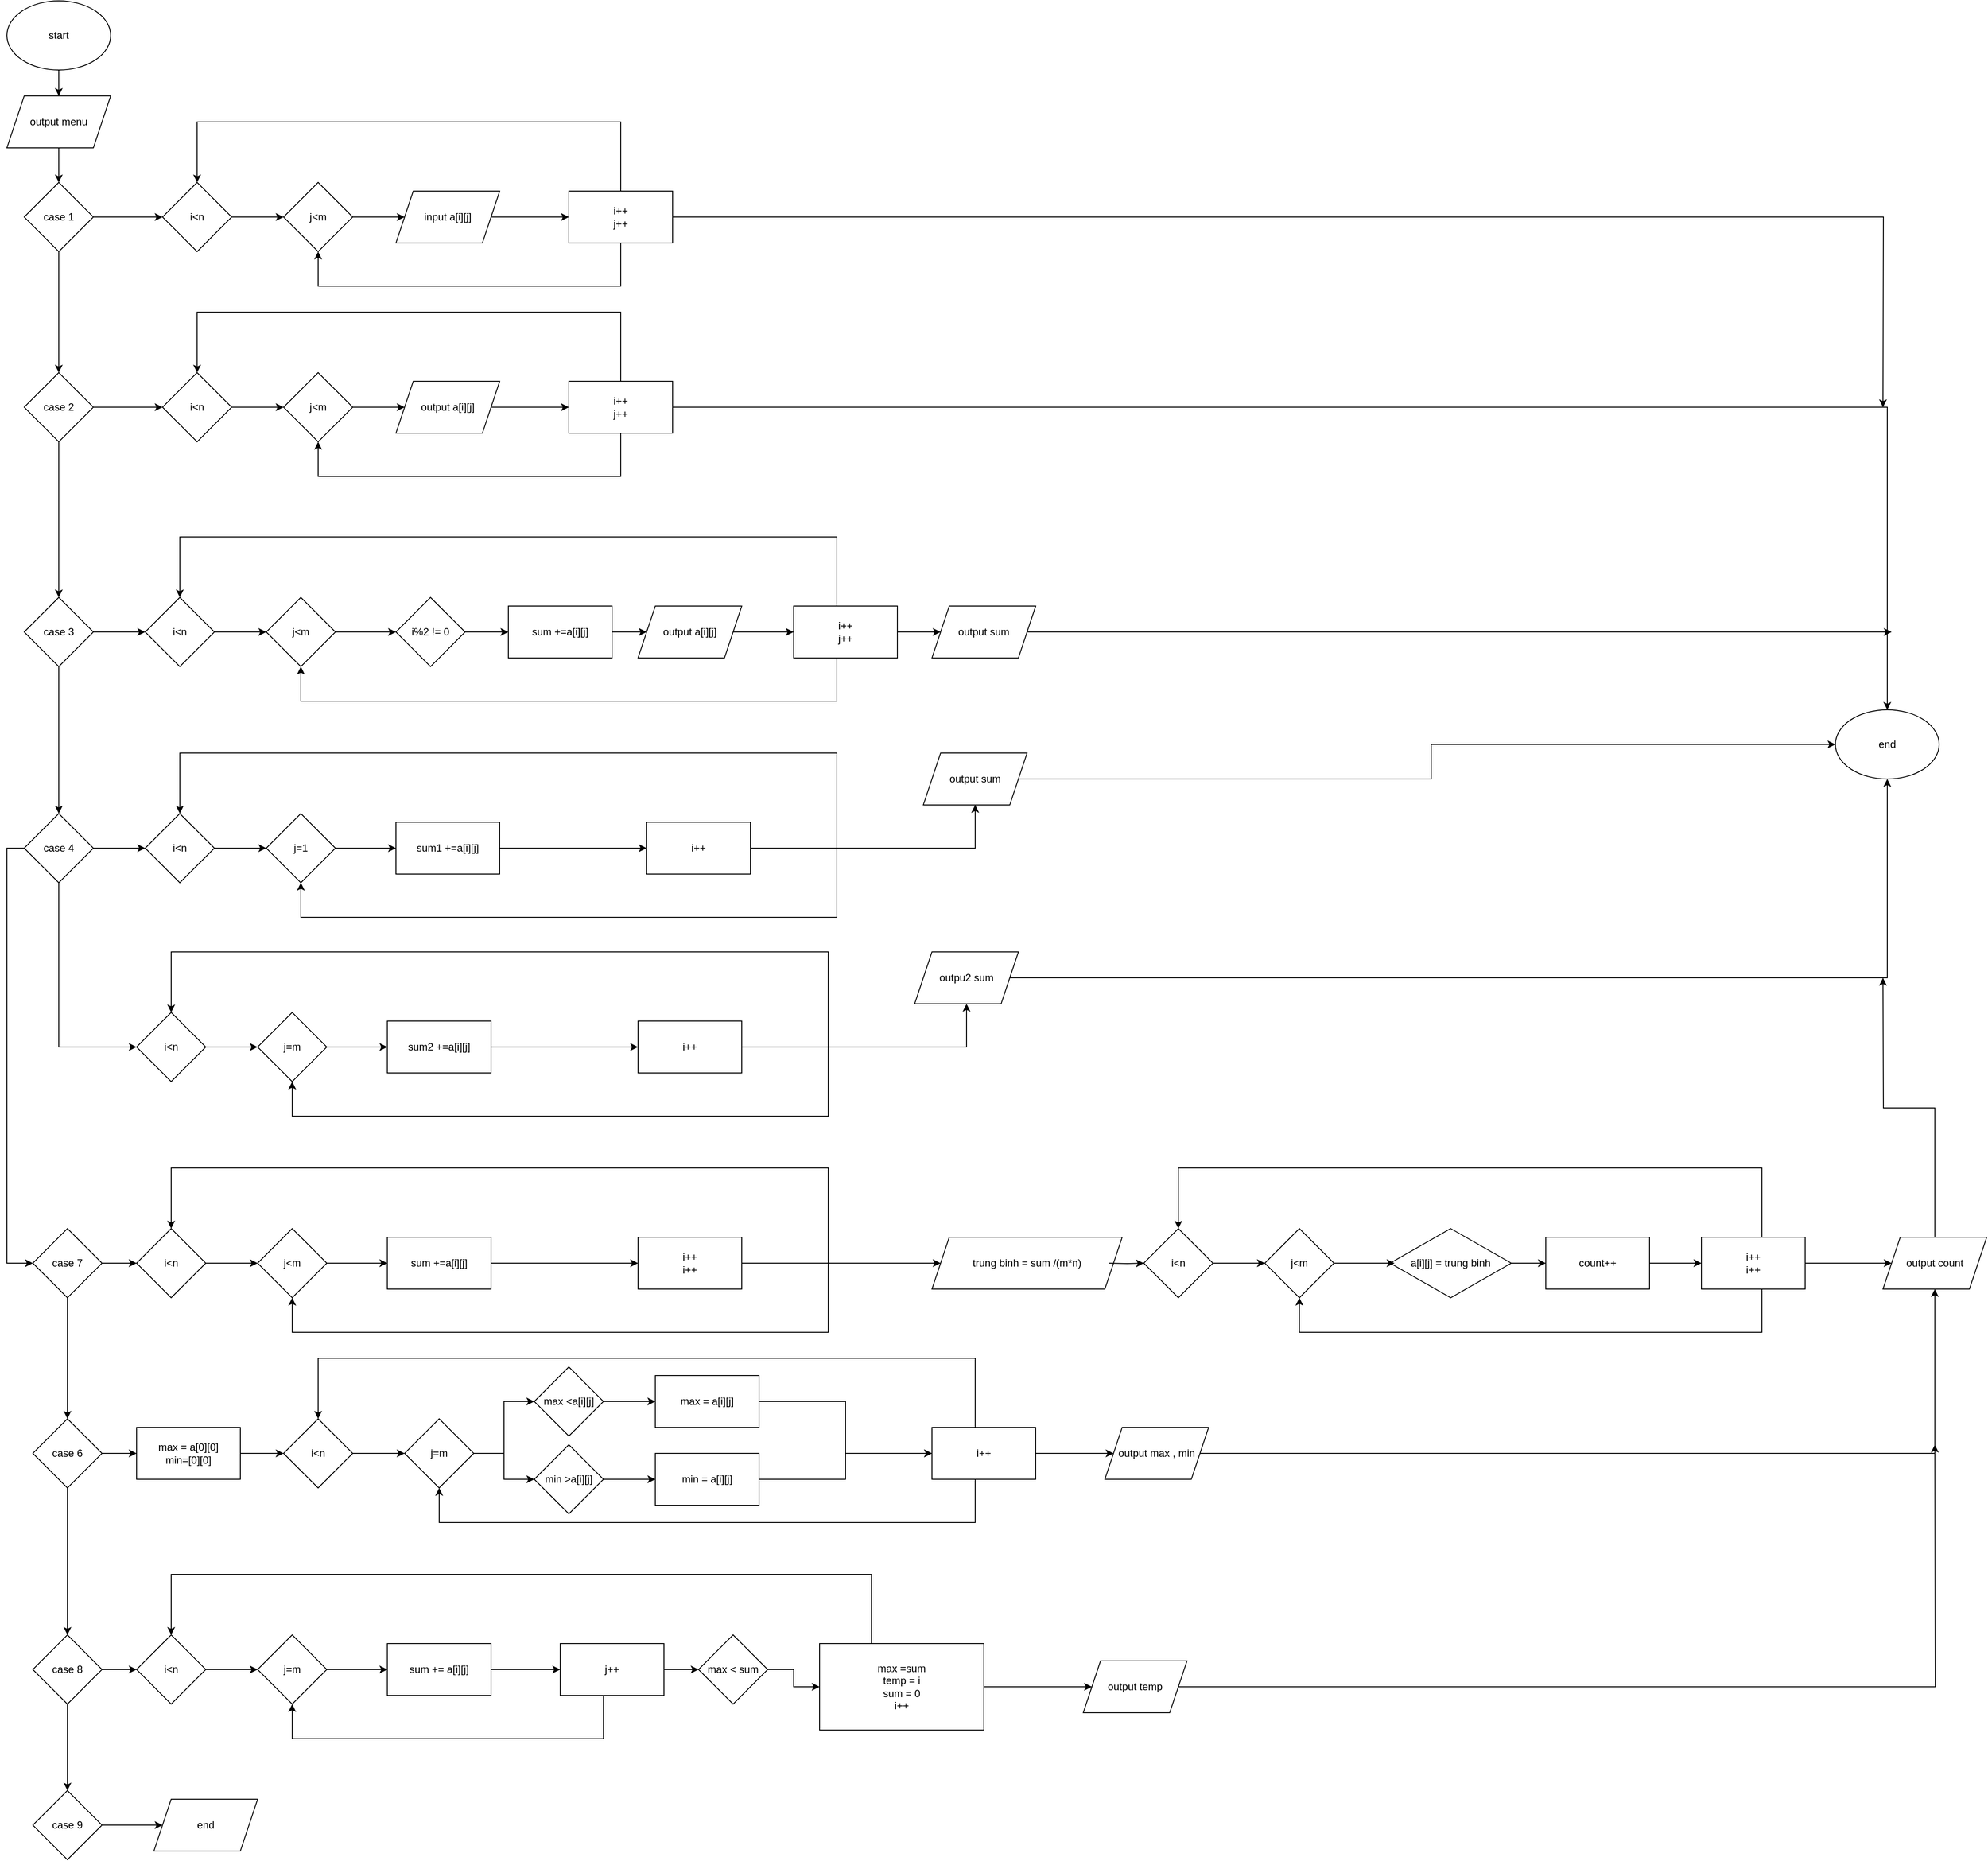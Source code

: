 <mxfile version="22.1.2" type="onedrive">
  <diagram name="Trang-1" id="y3RqhnyYSR_u_9xNov8B">
    <mxGraphModel dx="1248" dy="636" grid="1" gridSize="10" guides="1" tooltips="1" connect="1" arrows="1" fold="1" page="1" pageScale="1" pageWidth="827" pageHeight="1169" math="0" shadow="0">
      <root>
        <mxCell id="0" />
        <mxCell id="1" parent="0" />
        <mxCell id="2CmeU6WEaaHDGmVy13jQ-1" value="" style="edgeStyle=orthogonalEdgeStyle;rounded=0;orthogonalLoop=1;jettySize=auto;html=1;" edge="1" parent="1" source="2CmeU6WEaaHDGmVy13jQ-2" target="2CmeU6WEaaHDGmVy13jQ-4">
          <mxGeometry relative="1" as="geometry" />
        </mxCell>
        <mxCell id="2CmeU6WEaaHDGmVy13jQ-2" value="start" style="ellipse;whiteSpace=wrap;html=1;" vertex="1" parent="1">
          <mxGeometry x="10" y="10" width="120" height="80" as="geometry" />
        </mxCell>
        <mxCell id="2CmeU6WEaaHDGmVy13jQ-3" value="" style="edgeStyle=orthogonalEdgeStyle;rounded=0;orthogonalLoop=1;jettySize=auto;html=1;" edge="1" parent="1" source="2CmeU6WEaaHDGmVy13jQ-4" target="2CmeU6WEaaHDGmVy13jQ-7">
          <mxGeometry relative="1" as="geometry" />
        </mxCell>
        <mxCell id="2CmeU6WEaaHDGmVy13jQ-4" value="output menu" style="shape=parallelogram;perimeter=parallelogramPerimeter;whiteSpace=wrap;html=1;fixedSize=1;" vertex="1" parent="1">
          <mxGeometry x="10" y="120" width="120" height="60" as="geometry" />
        </mxCell>
        <mxCell id="2CmeU6WEaaHDGmVy13jQ-5" value="" style="edgeStyle=orthogonalEdgeStyle;rounded=0;orthogonalLoop=1;jettySize=auto;html=1;" edge="1" parent="1" source="2CmeU6WEaaHDGmVy13jQ-7" target="2CmeU6WEaaHDGmVy13jQ-9">
          <mxGeometry relative="1" as="geometry" />
        </mxCell>
        <mxCell id="2CmeU6WEaaHDGmVy13jQ-6" value="" style="edgeStyle=orthogonalEdgeStyle;rounded=0;orthogonalLoop=1;jettySize=auto;html=1;" edge="1" parent="1" source="2CmeU6WEaaHDGmVy13jQ-7" target="2CmeU6WEaaHDGmVy13jQ-20">
          <mxGeometry relative="1" as="geometry" />
        </mxCell>
        <mxCell id="2CmeU6WEaaHDGmVy13jQ-7" value="case 1" style="rhombus;whiteSpace=wrap;html=1;" vertex="1" parent="1">
          <mxGeometry x="30" y="220" width="80" height="80" as="geometry" />
        </mxCell>
        <mxCell id="2CmeU6WEaaHDGmVy13jQ-8" value="" style="edgeStyle=orthogonalEdgeStyle;rounded=0;orthogonalLoop=1;jettySize=auto;html=1;" edge="1" parent="1" source="2CmeU6WEaaHDGmVy13jQ-9">
          <mxGeometry relative="1" as="geometry">
            <mxPoint x="330" y="260" as="targetPoint" />
          </mxGeometry>
        </mxCell>
        <mxCell id="2CmeU6WEaaHDGmVy13jQ-9" value="i&amp;lt;n" style="rhombus;whiteSpace=wrap;html=1;" vertex="1" parent="1">
          <mxGeometry x="190" y="220" width="80" height="80" as="geometry" />
        </mxCell>
        <mxCell id="2CmeU6WEaaHDGmVy13jQ-10" value="" style="edgeStyle=orthogonalEdgeStyle;rounded=0;orthogonalLoop=1;jettySize=auto;html=1;" edge="1" parent="1" source="2CmeU6WEaaHDGmVy13jQ-11">
          <mxGeometry relative="1" as="geometry">
            <mxPoint x="470" y="260" as="targetPoint" />
          </mxGeometry>
        </mxCell>
        <mxCell id="2CmeU6WEaaHDGmVy13jQ-11" value="j&amp;lt;m" style="rhombus;whiteSpace=wrap;html=1;" vertex="1" parent="1">
          <mxGeometry x="330" y="220" width="80" height="80" as="geometry" />
        </mxCell>
        <mxCell id="2CmeU6WEaaHDGmVy13jQ-12" value="" style="edgeStyle=orthogonalEdgeStyle;rounded=0;orthogonalLoop=1;jettySize=auto;html=1;" edge="1" parent="1" source="2CmeU6WEaaHDGmVy13jQ-13" target="2CmeU6WEaaHDGmVy13jQ-17">
          <mxGeometry relative="1" as="geometry" />
        </mxCell>
        <mxCell id="2CmeU6WEaaHDGmVy13jQ-13" value="input a[i][j]" style="shape=parallelogram;perimeter=parallelogramPerimeter;whiteSpace=wrap;html=1;fixedSize=1;" vertex="1" parent="1">
          <mxGeometry x="460" y="230" width="120" height="60" as="geometry" />
        </mxCell>
        <mxCell id="2CmeU6WEaaHDGmVy13jQ-14" style="edgeStyle=orthogonalEdgeStyle;rounded=0;orthogonalLoop=1;jettySize=auto;html=1;entryX=0.5;entryY=0;entryDx=0;entryDy=0;" edge="1" parent="1" source="2CmeU6WEaaHDGmVy13jQ-17" target="2CmeU6WEaaHDGmVy13jQ-9">
          <mxGeometry relative="1" as="geometry">
            <Array as="points">
              <mxPoint x="720" y="150" />
              <mxPoint x="230" y="150" />
            </Array>
          </mxGeometry>
        </mxCell>
        <mxCell id="2CmeU6WEaaHDGmVy13jQ-15" style="edgeStyle=orthogonalEdgeStyle;rounded=0;orthogonalLoop=1;jettySize=auto;html=1;entryX=0.5;entryY=1;entryDx=0;entryDy=0;" edge="1" parent="1" source="2CmeU6WEaaHDGmVy13jQ-17" target="2CmeU6WEaaHDGmVy13jQ-11">
          <mxGeometry relative="1" as="geometry">
            <Array as="points">
              <mxPoint x="720" y="340" />
              <mxPoint x="370" y="340" />
            </Array>
          </mxGeometry>
        </mxCell>
        <mxCell id="2CmeU6WEaaHDGmVy13jQ-16" style="edgeStyle=orthogonalEdgeStyle;rounded=0;orthogonalLoop=1;jettySize=auto;html=1;" edge="1" parent="1" source="2CmeU6WEaaHDGmVy13jQ-17">
          <mxGeometry relative="1" as="geometry">
            <mxPoint x="2180" y="480" as="targetPoint" />
          </mxGeometry>
        </mxCell>
        <mxCell id="2CmeU6WEaaHDGmVy13jQ-17" value="i++&lt;br&gt;j++" style="whiteSpace=wrap;html=1;" vertex="1" parent="1">
          <mxGeometry x="660" y="230" width="120" height="60" as="geometry" />
        </mxCell>
        <mxCell id="2CmeU6WEaaHDGmVy13jQ-18" value="" style="edgeStyle=orthogonalEdgeStyle;rounded=0;orthogonalLoop=1;jettySize=auto;html=1;" edge="1" parent="1" source="2CmeU6WEaaHDGmVy13jQ-20" target="2CmeU6WEaaHDGmVy13jQ-22">
          <mxGeometry relative="1" as="geometry" />
        </mxCell>
        <mxCell id="2CmeU6WEaaHDGmVy13jQ-19" value="" style="edgeStyle=orthogonalEdgeStyle;rounded=0;orthogonalLoop=1;jettySize=auto;html=1;" edge="1" parent="1" source="2CmeU6WEaaHDGmVy13jQ-20" target="2CmeU6WEaaHDGmVy13jQ-33">
          <mxGeometry relative="1" as="geometry" />
        </mxCell>
        <mxCell id="2CmeU6WEaaHDGmVy13jQ-20" value="case 2" style="rhombus;whiteSpace=wrap;html=1;" vertex="1" parent="1">
          <mxGeometry x="30" y="440" width="80" height="80" as="geometry" />
        </mxCell>
        <mxCell id="2CmeU6WEaaHDGmVy13jQ-21" value="" style="edgeStyle=orthogonalEdgeStyle;rounded=0;orthogonalLoop=1;jettySize=auto;html=1;" edge="1" parent="1" source="2CmeU6WEaaHDGmVy13jQ-22">
          <mxGeometry relative="1" as="geometry">
            <mxPoint x="330" y="480" as="targetPoint" />
          </mxGeometry>
        </mxCell>
        <mxCell id="2CmeU6WEaaHDGmVy13jQ-22" value="i&amp;lt;n" style="rhombus;whiteSpace=wrap;html=1;" vertex="1" parent="1">
          <mxGeometry x="190" y="440" width="80" height="80" as="geometry" />
        </mxCell>
        <mxCell id="2CmeU6WEaaHDGmVy13jQ-23" value="" style="edgeStyle=orthogonalEdgeStyle;rounded=0;orthogonalLoop=1;jettySize=auto;html=1;" edge="1" parent="1" source="2CmeU6WEaaHDGmVy13jQ-24">
          <mxGeometry relative="1" as="geometry">
            <mxPoint x="470" y="480" as="targetPoint" />
          </mxGeometry>
        </mxCell>
        <mxCell id="2CmeU6WEaaHDGmVy13jQ-24" value="j&amp;lt;m" style="rhombus;whiteSpace=wrap;html=1;" vertex="1" parent="1">
          <mxGeometry x="330" y="440" width="80" height="80" as="geometry" />
        </mxCell>
        <mxCell id="2CmeU6WEaaHDGmVy13jQ-25" value="" style="edgeStyle=orthogonalEdgeStyle;rounded=0;orthogonalLoop=1;jettySize=auto;html=1;" edge="1" parent="1" source="2CmeU6WEaaHDGmVy13jQ-26" target="2CmeU6WEaaHDGmVy13jQ-30">
          <mxGeometry relative="1" as="geometry" />
        </mxCell>
        <mxCell id="2CmeU6WEaaHDGmVy13jQ-26" value="output a[i][j]" style="shape=parallelogram;perimeter=parallelogramPerimeter;whiteSpace=wrap;html=1;fixedSize=1;" vertex="1" parent="1">
          <mxGeometry x="460" y="450" width="120" height="60" as="geometry" />
        </mxCell>
        <mxCell id="2CmeU6WEaaHDGmVy13jQ-27" style="edgeStyle=orthogonalEdgeStyle;rounded=0;orthogonalLoop=1;jettySize=auto;html=1;entryX=0.5;entryY=0;entryDx=0;entryDy=0;" edge="1" parent="1" source="2CmeU6WEaaHDGmVy13jQ-30" target="2CmeU6WEaaHDGmVy13jQ-22">
          <mxGeometry relative="1" as="geometry">
            <Array as="points">
              <mxPoint x="720" y="370" />
              <mxPoint x="230" y="370" />
            </Array>
          </mxGeometry>
        </mxCell>
        <mxCell id="2CmeU6WEaaHDGmVy13jQ-28" style="edgeStyle=orthogonalEdgeStyle;rounded=0;orthogonalLoop=1;jettySize=auto;html=1;entryX=0.5;entryY=1;entryDx=0;entryDy=0;" edge="1" parent="1" source="2CmeU6WEaaHDGmVy13jQ-30" target="2CmeU6WEaaHDGmVy13jQ-24">
          <mxGeometry relative="1" as="geometry">
            <Array as="points">
              <mxPoint x="720" y="560" />
              <mxPoint x="370" y="560" />
            </Array>
          </mxGeometry>
        </mxCell>
        <mxCell id="2CmeU6WEaaHDGmVy13jQ-29" style="edgeStyle=orthogonalEdgeStyle;rounded=0;orthogonalLoop=1;jettySize=auto;html=1;entryX=0.5;entryY=0;entryDx=0;entryDy=0;" edge="1" parent="1" source="2CmeU6WEaaHDGmVy13jQ-30" target="2CmeU6WEaaHDGmVy13jQ-156">
          <mxGeometry relative="1" as="geometry" />
        </mxCell>
        <mxCell id="2CmeU6WEaaHDGmVy13jQ-30" value="i++&lt;br&gt;j++" style="whiteSpace=wrap;html=1;" vertex="1" parent="1">
          <mxGeometry x="660" y="450" width="120" height="60" as="geometry" />
        </mxCell>
        <mxCell id="2CmeU6WEaaHDGmVy13jQ-31" value="" style="edgeStyle=orthogonalEdgeStyle;rounded=0;orthogonalLoop=1;jettySize=auto;html=1;" edge="1" parent="1" source="2CmeU6WEaaHDGmVy13jQ-33" target="2CmeU6WEaaHDGmVy13jQ-35">
          <mxGeometry relative="1" as="geometry" />
        </mxCell>
        <mxCell id="2CmeU6WEaaHDGmVy13jQ-32" value="" style="edgeStyle=orthogonalEdgeStyle;rounded=0;orthogonalLoop=1;jettySize=auto;html=1;" edge="1" parent="1" source="2CmeU6WEaaHDGmVy13jQ-33" target="2CmeU6WEaaHDGmVy13jQ-66">
          <mxGeometry relative="1" as="geometry" />
        </mxCell>
        <mxCell id="2CmeU6WEaaHDGmVy13jQ-33" value="case 3" style="rhombus;whiteSpace=wrap;html=1;" vertex="1" parent="1">
          <mxGeometry x="30" y="700" width="80" height="80" as="geometry" />
        </mxCell>
        <mxCell id="2CmeU6WEaaHDGmVy13jQ-34" value="" style="edgeStyle=orthogonalEdgeStyle;rounded=0;orthogonalLoop=1;jettySize=auto;html=1;" edge="1" parent="1" source="2CmeU6WEaaHDGmVy13jQ-35">
          <mxGeometry relative="1" as="geometry">
            <mxPoint x="310" y="740" as="targetPoint" />
          </mxGeometry>
        </mxCell>
        <mxCell id="2CmeU6WEaaHDGmVy13jQ-35" value="i&amp;lt;n" style="rhombus;whiteSpace=wrap;html=1;" vertex="1" parent="1">
          <mxGeometry x="170" y="700" width="80" height="80" as="geometry" />
        </mxCell>
        <mxCell id="2CmeU6WEaaHDGmVy13jQ-36" value="" style="edgeStyle=orthogonalEdgeStyle;rounded=0;orthogonalLoop=1;jettySize=auto;html=1;" edge="1" parent="1" source="2CmeU6WEaaHDGmVy13jQ-37" target="2CmeU6WEaaHDGmVy13jQ-43">
          <mxGeometry relative="1" as="geometry">
            <mxPoint x="450" y="740" as="targetPoint" />
          </mxGeometry>
        </mxCell>
        <mxCell id="2CmeU6WEaaHDGmVy13jQ-37" value="j&amp;lt;m" style="rhombus;whiteSpace=wrap;html=1;" vertex="1" parent="1">
          <mxGeometry x="310" y="700" width="80" height="80" as="geometry" />
        </mxCell>
        <mxCell id="2CmeU6WEaaHDGmVy13jQ-38" style="edgeStyle=orthogonalEdgeStyle;rounded=0;orthogonalLoop=1;jettySize=auto;html=1;entryX=0.5;entryY=0;entryDx=0;entryDy=0;" edge="1" parent="1" source="2CmeU6WEaaHDGmVy13jQ-41" target="2CmeU6WEaaHDGmVy13jQ-35">
          <mxGeometry relative="1" as="geometry">
            <Array as="points">
              <mxPoint x="970" y="630" />
              <mxPoint x="210" y="630" />
            </Array>
          </mxGeometry>
        </mxCell>
        <mxCell id="2CmeU6WEaaHDGmVy13jQ-39" style="edgeStyle=orthogonalEdgeStyle;rounded=0;orthogonalLoop=1;jettySize=auto;html=1;entryX=0.5;entryY=1;entryDx=0;entryDy=0;" edge="1" parent="1" source="2CmeU6WEaaHDGmVy13jQ-41" target="2CmeU6WEaaHDGmVy13jQ-37">
          <mxGeometry relative="1" as="geometry">
            <Array as="points">
              <mxPoint x="970" y="820" />
              <mxPoint x="350" y="820" />
            </Array>
          </mxGeometry>
        </mxCell>
        <mxCell id="2CmeU6WEaaHDGmVy13jQ-40" value="" style="edgeStyle=orthogonalEdgeStyle;rounded=0;orthogonalLoop=1;jettySize=auto;html=1;" edge="1" parent="1" source="2CmeU6WEaaHDGmVy13jQ-41" target="2CmeU6WEaaHDGmVy13jQ-49">
          <mxGeometry relative="1" as="geometry" />
        </mxCell>
        <mxCell id="2CmeU6WEaaHDGmVy13jQ-41" value="i++&lt;br&gt;j++" style="whiteSpace=wrap;html=1;" vertex="1" parent="1">
          <mxGeometry x="920" y="710" width="120" height="60" as="geometry" />
        </mxCell>
        <mxCell id="2CmeU6WEaaHDGmVy13jQ-42" value="" style="edgeStyle=orthogonalEdgeStyle;rounded=0;orthogonalLoop=1;jettySize=auto;html=1;" edge="1" parent="1" source="2CmeU6WEaaHDGmVy13jQ-43" target="2CmeU6WEaaHDGmVy13jQ-47">
          <mxGeometry relative="1" as="geometry" />
        </mxCell>
        <mxCell id="2CmeU6WEaaHDGmVy13jQ-43" value="i%2 != 0" style="rhombus;whiteSpace=wrap;html=1;" vertex="1" parent="1">
          <mxGeometry x="460" y="700" width="80" height="80" as="geometry" />
        </mxCell>
        <mxCell id="2CmeU6WEaaHDGmVy13jQ-44" value="" style="edgeStyle=orthogonalEdgeStyle;rounded=0;orthogonalLoop=1;jettySize=auto;html=1;" edge="1" parent="1" source="2CmeU6WEaaHDGmVy13jQ-45" target="2CmeU6WEaaHDGmVy13jQ-41">
          <mxGeometry relative="1" as="geometry" />
        </mxCell>
        <mxCell id="2CmeU6WEaaHDGmVy13jQ-45" value="output a[i][j]" style="shape=parallelogram;perimeter=parallelogramPerimeter;whiteSpace=wrap;html=1;fixedSize=1;" vertex="1" parent="1">
          <mxGeometry x="740" y="710" width="120" height="60" as="geometry" />
        </mxCell>
        <mxCell id="2CmeU6WEaaHDGmVy13jQ-46" value="" style="edgeStyle=orthogonalEdgeStyle;rounded=0;orthogonalLoop=1;jettySize=auto;html=1;" edge="1" parent="1" source="2CmeU6WEaaHDGmVy13jQ-47" target="2CmeU6WEaaHDGmVy13jQ-45">
          <mxGeometry relative="1" as="geometry" />
        </mxCell>
        <mxCell id="2CmeU6WEaaHDGmVy13jQ-47" value="sum +=a[i][j]" style="rounded=0;whiteSpace=wrap;html=1;" vertex="1" parent="1">
          <mxGeometry x="590" y="710" width="120" height="60" as="geometry" />
        </mxCell>
        <mxCell id="2CmeU6WEaaHDGmVy13jQ-48" style="edgeStyle=orthogonalEdgeStyle;rounded=0;orthogonalLoop=1;jettySize=auto;html=1;" edge="1" parent="1" source="2CmeU6WEaaHDGmVy13jQ-49">
          <mxGeometry relative="1" as="geometry">
            <mxPoint x="2190" y="740" as="targetPoint" />
          </mxGeometry>
        </mxCell>
        <mxCell id="2CmeU6WEaaHDGmVy13jQ-49" value="output sum" style="shape=parallelogram;perimeter=parallelogramPerimeter;whiteSpace=wrap;html=1;fixedSize=1;" vertex="1" parent="1">
          <mxGeometry x="1080" y="710" width="120" height="60" as="geometry" />
        </mxCell>
        <mxCell id="2CmeU6WEaaHDGmVy13jQ-50" value="" style="edgeStyle=orthogonalEdgeStyle;rounded=0;orthogonalLoop=1;jettySize=auto;html=1;" edge="1" parent="1" source="2CmeU6WEaaHDGmVy13jQ-51">
          <mxGeometry relative="1" as="geometry">
            <mxPoint x="310" y="990" as="targetPoint" />
          </mxGeometry>
        </mxCell>
        <mxCell id="2CmeU6WEaaHDGmVy13jQ-51" value="i&amp;lt;n" style="rhombus;whiteSpace=wrap;html=1;" vertex="1" parent="1">
          <mxGeometry x="170" y="950" width="80" height="80" as="geometry" />
        </mxCell>
        <mxCell id="2CmeU6WEaaHDGmVy13jQ-52" value="" style="edgeStyle=orthogonalEdgeStyle;rounded=0;orthogonalLoop=1;jettySize=auto;html=1;" edge="1" parent="1" source="2CmeU6WEaaHDGmVy13jQ-53">
          <mxGeometry relative="1" as="geometry">
            <mxPoint x="460" y="990" as="targetPoint" />
          </mxGeometry>
        </mxCell>
        <mxCell id="2CmeU6WEaaHDGmVy13jQ-53" value="j=1" style="rhombus;whiteSpace=wrap;html=1;" vertex="1" parent="1">
          <mxGeometry x="310" y="950" width="80" height="80" as="geometry" />
        </mxCell>
        <mxCell id="2CmeU6WEaaHDGmVy13jQ-54" style="edgeStyle=orthogonalEdgeStyle;rounded=0;orthogonalLoop=1;jettySize=auto;html=1;entryX=0.5;entryY=0;entryDx=0;entryDy=0;" edge="1" parent="1" source="2CmeU6WEaaHDGmVy13jQ-57" target="2CmeU6WEaaHDGmVy13jQ-51">
          <mxGeometry relative="1" as="geometry">
            <Array as="points">
              <mxPoint x="970" y="880" />
              <mxPoint x="210" y="880" />
            </Array>
          </mxGeometry>
        </mxCell>
        <mxCell id="2CmeU6WEaaHDGmVy13jQ-55" style="edgeStyle=orthogonalEdgeStyle;rounded=0;orthogonalLoop=1;jettySize=auto;html=1;entryX=0.5;entryY=1;entryDx=0;entryDy=0;" edge="1" parent="1" source="2CmeU6WEaaHDGmVy13jQ-57" target="2CmeU6WEaaHDGmVy13jQ-53">
          <mxGeometry relative="1" as="geometry">
            <Array as="points">
              <mxPoint x="970" y="1070" />
              <mxPoint x="350" y="1070" />
            </Array>
          </mxGeometry>
        </mxCell>
        <mxCell id="2CmeU6WEaaHDGmVy13jQ-56" value="" style="edgeStyle=orthogonalEdgeStyle;rounded=0;orthogonalLoop=1;jettySize=auto;html=1;" edge="1" parent="1" source="2CmeU6WEaaHDGmVy13jQ-57" target="2CmeU6WEaaHDGmVy13jQ-62">
          <mxGeometry relative="1" as="geometry" />
        </mxCell>
        <mxCell id="2CmeU6WEaaHDGmVy13jQ-57" value="i++" style="whiteSpace=wrap;html=1;" vertex="1" parent="1">
          <mxGeometry x="750" y="960" width="120" height="60" as="geometry" />
        </mxCell>
        <mxCell id="2CmeU6WEaaHDGmVy13jQ-58" value="" style="edgeStyle=orthogonalEdgeStyle;rounded=0;orthogonalLoop=1;jettySize=auto;html=1;" edge="1" parent="1" target="2CmeU6WEaaHDGmVy13jQ-60">
          <mxGeometry relative="1" as="geometry">
            <mxPoint x="540" y="990" as="sourcePoint" />
          </mxGeometry>
        </mxCell>
        <mxCell id="2CmeU6WEaaHDGmVy13jQ-59" value="" style="edgeStyle=orthogonalEdgeStyle;rounded=0;orthogonalLoop=1;jettySize=auto;html=1;" edge="1" parent="1" source="2CmeU6WEaaHDGmVy13jQ-60">
          <mxGeometry relative="1" as="geometry">
            <mxPoint x="750" y="990" as="targetPoint" />
          </mxGeometry>
        </mxCell>
        <mxCell id="2CmeU6WEaaHDGmVy13jQ-60" value="sum1 +=a[i][j]" style="rounded=0;whiteSpace=wrap;html=1;" vertex="1" parent="1">
          <mxGeometry x="460" y="960" width="120" height="60" as="geometry" />
        </mxCell>
        <mxCell id="2CmeU6WEaaHDGmVy13jQ-61" style="edgeStyle=orthogonalEdgeStyle;rounded=0;orthogonalLoop=1;jettySize=auto;html=1;" edge="1" parent="1" source="2CmeU6WEaaHDGmVy13jQ-62" target="2CmeU6WEaaHDGmVy13jQ-156">
          <mxGeometry relative="1" as="geometry" />
        </mxCell>
        <mxCell id="2CmeU6WEaaHDGmVy13jQ-62" value="output sum" style="shape=parallelogram;perimeter=parallelogramPerimeter;whiteSpace=wrap;html=1;fixedSize=1;" vertex="1" parent="1">
          <mxGeometry x="1070" y="880" width="120" height="60" as="geometry" />
        </mxCell>
        <mxCell id="2CmeU6WEaaHDGmVy13jQ-63" value="" style="edgeStyle=orthogonalEdgeStyle;rounded=0;orthogonalLoop=1;jettySize=auto;html=1;" edge="1" parent="1" source="2CmeU6WEaaHDGmVy13jQ-66" target="2CmeU6WEaaHDGmVy13jQ-51">
          <mxGeometry relative="1" as="geometry" />
        </mxCell>
        <mxCell id="2CmeU6WEaaHDGmVy13jQ-64" style="edgeStyle=orthogonalEdgeStyle;rounded=0;orthogonalLoop=1;jettySize=auto;html=1;entryX=0;entryY=0.5;entryDx=0;entryDy=0;" edge="1" parent="1" source="2CmeU6WEaaHDGmVy13jQ-66" target="2CmeU6WEaaHDGmVy13jQ-68">
          <mxGeometry relative="1" as="geometry">
            <mxPoint x="160" y="1150" as="targetPoint" />
            <Array as="points">
              <mxPoint x="70" y="1220" />
            </Array>
          </mxGeometry>
        </mxCell>
        <mxCell id="2CmeU6WEaaHDGmVy13jQ-65" style="edgeStyle=orthogonalEdgeStyle;rounded=0;orthogonalLoop=1;jettySize=auto;html=1;entryX=0;entryY=0.5;entryDx=0;entryDy=0;" edge="1" parent="1" source="2CmeU6WEaaHDGmVy13jQ-66" target="2CmeU6WEaaHDGmVy13jQ-82">
          <mxGeometry relative="1" as="geometry">
            <mxPoint x="10" y="1492.4" as="targetPoint" />
            <Array as="points">
              <mxPoint x="10" y="990" />
              <mxPoint x="10" y="1470" />
            </Array>
          </mxGeometry>
        </mxCell>
        <mxCell id="2CmeU6WEaaHDGmVy13jQ-66" value="case 4" style="rhombus;whiteSpace=wrap;html=1;" vertex="1" parent="1">
          <mxGeometry x="30" y="950" width="80" height="80" as="geometry" />
        </mxCell>
        <mxCell id="2CmeU6WEaaHDGmVy13jQ-67" value="" style="edgeStyle=orthogonalEdgeStyle;rounded=0;orthogonalLoop=1;jettySize=auto;html=1;" edge="1" parent="1" source="2CmeU6WEaaHDGmVy13jQ-68">
          <mxGeometry relative="1" as="geometry">
            <mxPoint x="300" y="1220" as="targetPoint" />
          </mxGeometry>
        </mxCell>
        <mxCell id="2CmeU6WEaaHDGmVy13jQ-68" value="i&amp;lt;n" style="rhombus;whiteSpace=wrap;html=1;" vertex="1" parent="1">
          <mxGeometry x="160" y="1180" width="80" height="80" as="geometry" />
        </mxCell>
        <mxCell id="2CmeU6WEaaHDGmVy13jQ-69" value="" style="edgeStyle=orthogonalEdgeStyle;rounded=0;orthogonalLoop=1;jettySize=auto;html=1;" edge="1" parent="1" source="2CmeU6WEaaHDGmVy13jQ-70">
          <mxGeometry relative="1" as="geometry">
            <mxPoint x="450" y="1220" as="targetPoint" />
          </mxGeometry>
        </mxCell>
        <mxCell id="2CmeU6WEaaHDGmVy13jQ-70" value="j=m" style="rhombus;whiteSpace=wrap;html=1;" vertex="1" parent="1">
          <mxGeometry x="300" y="1180" width="80" height="80" as="geometry" />
        </mxCell>
        <mxCell id="2CmeU6WEaaHDGmVy13jQ-71" style="edgeStyle=orthogonalEdgeStyle;rounded=0;orthogonalLoop=1;jettySize=auto;html=1;entryX=0.5;entryY=0;entryDx=0;entryDy=0;" edge="1" parent="1" source="2CmeU6WEaaHDGmVy13jQ-74" target="2CmeU6WEaaHDGmVy13jQ-68">
          <mxGeometry relative="1" as="geometry">
            <Array as="points">
              <mxPoint x="960" y="1110" />
              <mxPoint x="200" y="1110" />
            </Array>
          </mxGeometry>
        </mxCell>
        <mxCell id="2CmeU6WEaaHDGmVy13jQ-72" style="edgeStyle=orthogonalEdgeStyle;rounded=0;orthogonalLoop=1;jettySize=auto;html=1;entryX=0.5;entryY=1;entryDx=0;entryDy=0;" edge="1" parent="1" source="2CmeU6WEaaHDGmVy13jQ-74" target="2CmeU6WEaaHDGmVy13jQ-70">
          <mxGeometry relative="1" as="geometry">
            <Array as="points">
              <mxPoint x="960" y="1300" />
              <mxPoint x="340" y="1300" />
            </Array>
          </mxGeometry>
        </mxCell>
        <mxCell id="2CmeU6WEaaHDGmVy13jQ-73" value="" style="edgeStyle=orthogonalEdgeStyle;rounded=0;orthogonalLoop=1;jettySize=auto;html=1;" edge="1" parent="1" source="2CmeU6WEaaHDGmVy13jQ-74" target="2CmeU6WEaaHDGmVy13jQ-79">
          <mxGeometry relative="1" as="geometry" />
        </mxCell>
        <mxCell id="2CmeU6WEaaHDGmVy13jQ-74" value="i++" style="whiteSpace=wrap;html=1;" vertex="1" parent="1">
          <mxGeometry x="740" y="1190" width="120" height="60" as="geometry" />
        </mxCell>
        <mxCell id="2CmeU6WEaaHDGmVy13jQ-75" value="" style="edgeStyle=orthogonalEdgeStyle;rounded=0;orthogonalLoop=1;jettySize=auto;html=1;" edge="1" parent="1" target="2CmeU6WEaaHDGmVy13jQ-77">
          <mxGeometry relative="1" as="geometry">
            <mxPoint x="530" y="1220" as="sourcePoint" />
          </mxGeometry>
        </mxCell>
        <mxCell id="2CmeU6WEaaHDGmVy13jQ-76" value="" style="edgeStyle=orthogonalEdgeStyle;rounded=0;orthogonalLoop=1;jettySize=auto;html=1;" edge="1" parent="1" source="2CmeU6WEaaHDGmVy13jQ-77">
          <mxGeometry relative="1" as="geometry">
            <mxPoint x="740" y="1220" as="targetPoint" />
          </mxGeometry>
        </mxCell>
        <mxCell id="2CmeU6WEaaHDGmVy13jQ-77" value="sum2 +=a[i][j]" style="rounded=0;whiteSpace=wrap;html=1;" vertex="1" parent="1">
          <mxGeometry x="450" y="1190" width="120" height="60" as="geometry" />
        </mxCell>
        <mxCell id="2CmeU6WEaaHDGmVy13jQ-78" style="edgeStyle=orthogonalEdgeStyle;rounded=0;orthogonalLoop=1;jettySize=auto;html=1;entryX=0.5;entryY=1;entryDx=0;entryDy=0;" edge="1" parent="1" source="2CmeU6WEaaHDGmVy13jQ-79" target="2CmeU6WEaaHDGmVy13jQ-156">
          <mxGeometry relative="1" as="geometry" />
        </mxCell>
        <mxCell id="2CmeU6WEaaHDGmVy13jQ-79" value="outpu2 sum" style="shape=parallelogram;perimeter=parallelogramPerimeter;whiteSpace=wrap;html=1;fixedSize=1;" vertex="1" parent="1">
          <mxGeometry x="1060" y="1110" width="120" height="60" as="geometry" />
        </mxCell>
        <mxCell id="2CmeU6WEaaHDGmVy13jQ-80" value="" style="edgeStyle=orthogonalEdgeStyle;rounded=0;orthogonalLoop=1;jettySize=auto;html=1;" edge="1" parent="1" source="2CmeU6WEaaHDGmVy13jQ-82" target="2CmeU6WEaaHDGmVy13jQ-84">
          <mxGeometry relative="1" as="geometry" />
        </mxCell>
        <mxCell id="2CmeU6WEaaHDGmVy13jQ-81" style="edgeStyle=orthogonalEdgeStyle;rounded=0;orthogonalLoop=1;jettySize=auto;html=1;entryX=0.5;entryY=0;entryDx=0;entryDy=0;" edge="1" parent="1" source="2CmeU6WEaaHDGmVy13jQ-82" target="2CmeU6WEaaHDGmVy13jQ-112">
          <mxGeometry relative="1" as="geometry" />
        </mxCell>
        <mxCell id="2CmeU6WEaaHDGmVy13jQ-82" value="case 7" style="rhombus;whiteSpace=wrap;html=1;" vertex="1" parent="1">
          <mxGeometry x="40" y="1430" width="80" height="80" as="geometry" />
        </mxCell>
        <mxCell id="2CmeU6WEaaHDGmVy13jQ-83" value="" style="edgeStyle=orthogonalEdgeStyle;rounded=0;orthogonalLoop=1;jettySize=auto;html=1;" edge="1" parent="1" source="2CmeU6WEaaHDGmVy13jQ-84">
          <mxGeometry relative="1" as="geometry">
            <mxPoint x="300" y="1470" as="targetPoint" />
          </mxGeometry>
        </mxCell>
        <mxCell id="2CmeU6WEaaHDGmVy13jQ-84" value="i&amp;lt;n" style="rhombus;whiteSpace=wrap;html=1;" vertex="1" parent="1">
          <mxGeometry x="160" y="1430" width="80" height="80" as="geometry" />
        </mxCell>
        <mxCell id="2CmeU6WEaaHDGmVy13jQ-85" value="" style="edgeStyle=orthogonalEdgeStyle;rounded=0;orthogonalLoop=1;jettySize=auto;html=1;" edge="1" parent="1" source="2CmeU6WEaaHDGmVy13jQ-86">
          <mxGeometry relative="1" as="geometry">
            <mxPoint x="450" y="1470" as="targetPoint" />
          </mxGeometry>
        </mxCell>
        <mxCell id="2CmeU6WEaaHDGmVy13jQ-86" value="j&amp;lt;m" style="rhombus;whiteSpace=wrap;html=1;" vertex="1" parent="1">
          <mxGeometry x="300" y="1430" width="80" height="80" as="geometry" />
        </mxCell>
        <mxCell id="2CmeU6WEaaHDGmVy13jQ-87" style="edgeStyle=orthogonalEdgeStyle;rounded=0;orthogonalLoop=1;jettySize=auto;html=1;entryX=0.5;entryY=0;entryDx=0;entryDy=0;" edge="1" parent="1" source="2CmeU6WEaaHDGmVy13jQ-90" target="2CmeU6WEaaHDGmVy13jQ-84">
          <mxGeometry relative="1" as="geometry">
            <Array as="points">
              <mxPoint x="960" y="1360" />
              <mxPoint x="200" y="1360" />
            </Array>
          </mxGeometry>
        </mxCell>
        <mxCell id="2CmeU6WEaaHDGmVy13jQ-88" style="edgeStyle=orthogonalEdgeStyle;rounded=0;orthogonalLoop=1;jettySize=auto;html=1;entryX=0.5;entryY=1;entryDx=0;entryDy=0;" edge="1" parent="1" source="2CmeU6WEaaHDGmVy13jQ-90" target="2CmeU6WEaaHDGmVy13jQ-86">
          <mxGeometry relative="1" as="geometry">
            <Array as="points">
              <mxPoint x="960" y="1550" />
              <mxPoint x="340" y="1550" />
            </Array>
          </mxGeometry>
        </mxCell>
        <mxCell id="2CmeU6WEaaHDGmVy13jQ-89" value="" style="edgeStyle=orthogonalEdgeStyle;rounded=0;orthogonalLoop=1;jettySize=auto;html=1;" edge="1" parent="1" source="2CmeU6WEaaHDGmVy13jQ-90" target="2CmeU6WEaaHDGmVy13jQ-94">
          <mxGeometry relative="1" as="geometry" />
        </mxCell>
        <mxCell id="2CmeU6WEaaHDGmVy13jQ-90" value="i++&lt;br&gt;i++" style="whiteSpace=wrap;html=1;" vertex="1" parent="1">
          <mxGeometry x="740" y="1440" width="120" height="60" as="geometry" />
        </mxCell>
        <mxCell id="2CmeU6WEaaHDGmVy13jQ-91" value="" style="edgeStyle=orthogonalEdgeStyle;rounded=0;orthogonalLoop=1;jettySize=auto;html=1;" edge="1" parent="1" target="2CmeU6WEaaHDGmVy13jQ-93">
          <mxGeometry relative="1" as="geometry">
            <mxPoint x="530" y="1470" as="sourcePoint" />
          </mxGeometry>
        </mxCell>
        <mxCell id="2CmeU6WEaaHDGmVy13jQ-92" value="" style="edgeStyle=orthogonalEdgeStyle;rounded=0;orthogonalLoop=1;jettySize=auto;html=1;" edge="1" parent="1" source="2CmeU6WEaaHDGmVy13jQ-93">
          <mxGeometry relative="1" as="geometry">
            <mxPoint x="740" y="1470" as="targetPoint" />
          </mxGeometry>
        </mxCell>
        <mxCell id="2CmeU6WEaaHDGmVy13jQ-93" value="sum +=a[i][j]" style="rounded=0;whiteSpace=wrap;html=1;" vertex="1" parent="1">
          <mxGeometry x="450" y="1440" width="120" height="60" as="geometry" />
        </mxCell>
        <mxCell id="2CmeU6WEaaHDGmVy13jQ-94" value="trung binh = sum /(m*n)" style="shape=parallelogram;perimeter=parallelogramPerimeter;whiteSpace=wrap;html=1;fixedSize=1;" vertex="1" parent="1">
          <mxGeometry x="1080" y="1440" width="220" height="60" as="geometry" />
        </mxCell>
        <mxCell id="2CmeU6WEaaHDGmVy13jQ-95" value="" style="edgeStyle=orthogonalEdgeStyle;rounded=0;orthogonalLoop=1;jettySize=auto;html=1;" edge="1" parent="1" source="2CmeU6WEaaHDGmVy13jQ-96" target="2CmeU6WEaaHDGmVy13jQ-107">
          <mxGeometry relative="1" as="geometry" />
        </mxCell>
        <mxCell id="2CmeU6WEaaHDGmVy13jQ-96" value="a[i][j] = trung binh" style="rhombus;whiteSpace=wrap;html=1;" vertex="1" parent="1">
          <mxGeometry x="1610" y="1430" width="140" height="80" as="geometry" />
        </mxCell>
        <mxCell id="2CmeU6WEaaHDGmVy13jQ-97" value="" style="edgeStyle=orthogonalEdgeStyle;rounded=0;orthogonalLoop=1;jettySize=auto;html=1;" edge="1" parent="1" target="2CmeU6WEaaHDGmVy13jQ-99">
          <mxGeometry relative="1" as="geometry">
            <mxPoint x="1285" y="1470" as="sourcePoint" />
          </mxGeometry>
        </mxCell>
        <mxCell id="2CmeU6WEaaHDGmVy13jQ-98" value="" style="edgeStyle=orthogonalEdgeStyle;rounded=0;orthogonalLoop=1;jettySize=auto;html=1;" edge="1" parent="1" source="2CmeU6WEaaHDGmVy13jQ-99">
          <mxGeometry relative="1" as="geometry">
            <mxPoint x="1465" y="1470" as="targetPoint" />
          </mxGeometry>
        </mxCell>
        <mxCell id="2CmeU6WEaaHDGmVy13jQ-99" value="i&amp;lt;n" style="rhombus;whiteSpace=wrap;html=1;" vertex="1" parent="1">
          <mxGeometry x="1325" y="1430" width="80" height="80" as="geometry" />
        </mxCell>
        <mxCell id="2CmeU6WEaaHDGmVy13jQ-100" value="" style="edgeStyle=orthogonalEdgeStyle;rounded=0;orthogonalLoop=1;jettySize=auto;html=1;" edge="1" parent="1" source="2CmeU6WEaaHDGmVy13jQ-101">
          <mxGeometry relative="1" as="geometry">
            <mxPoint x="1615" y="1470" as="targetPoint" />
          </mxGeometry>
        </mxCell>
        <mxCell id="2CmeU6WEaaHDGmVy13jQ-101" value="j&amp;lt;m" style="rhombus;whiteSpace=wrap;html=1;" vertex="1" parent="1">
          <mxGeometry x="1465" y="1430" width="80" height="80" as="geometry" />
        </mxCell>
        <mxCell id="2CmeU6WEaaHDGmVy13jQ-102" style="edgeStyle=orthogonalEdgeStyle;rounded=0;orthogonalLoop=1;jettySize=auto;html=1;entryX=0.5;entryY=0;entryDx=0;entryDy=0;" edge="1" parent="1" source="2CmeU6WEaaHDGmVy13jQ-105" target="2CmeU6WEaaHDGmVy13jQ-99">
          <mxGeometry relative="1" as="geometry">
            <Array as="points">
              <mxPoint x="2040" y="1360" />
              <mxPoint x="1365" y="1360" />
            </Array>
          </mxGeometry>
        </mxCell>
        <mxCell id="2CmeU6WEaaHDGmVy13jQ-103" style="edgeStyle=orthogonalEdgeStyle;rounded=0;orthogonalLoop=1;jettySize=auto;html=1;entryX=0.5;entryY=1;entryDx=0;entryDy=0;" edge="1" parent="1" source="2CmeU6WEaaHDGmVy13jQ-105" target="2CmeU6WEaaHDGmVy13jQ-101">
          <mxGeometry relative="1" as="geometry">
            <Array as="points">
              <mxPoint x="2040" y="1550" />
              <mxPoint x="1505" y="1550" />
            </Array>
          </mxGeometry>
        </mxCell>
        <mxCell id="2CmeU6WEaaHDGmVy13jQ-104" style="edgeStyle=orthogonalEdgeStyle;rounded=0;orthogonalLoop=1;jettySize=auto;html=1;" edge="1" parent="1" source="2CmeU6WEaaHDGmVy13jQ-105" target="2CmeU6WEaaHDGmVy13jQ-109">
          <mxGeometry relative="1" as="geometry" />
        </mxCell>
        <mxCell id="2CmeU6WEaaHDGmVy13jQ-105" value="i++&lt;br&gt;i++" style="whiteSpace=wrap;html=1;" vertex="1" parent="1">
          <mxGeometry x="1970" y="1440" width="120" height="60" as="geometry" />
        </mxCell>
        <mxCell id="2CmeU6WEaaHDGmVy13jQ-106" value="" style="edgeStyle=orthogonalEdgeStyle;rounded=0;orthogonalLoop=1;jettySize=auto;html=1;" edge="1" parent="1" source="2CmeU6WEaaHDGmVy13jQ-107" target="2CmeU6WEaaHDGmVy13jQ-105">
          <mxGeometry relative="1" as="geometry" />
        </mxCell>
        <mxCell id="2CmeU6WEaaHDGmVy13jQ-107" value="count++" style="rounded=0;whiteSpace=wrap;html=1;" vertex="1" parent="1">
          <mxGeometry x="1790" y="1440" width="120" height="60" as="geometry" />
        </mxCell>
        <mxCell id="2CmeU6WEaaHDGmVy13jQ-108" style="edgeStyle=orthogonalEdgeStyle;rounded=0;orthogonalLoop=1;jettySize=auto;html=1;" edge="1" parent="1" source="2CmeU6WEaaHDGmVy13jQ-109">
          <mxGeometry relative="1" as="geometry">
            <mxPoint x="2180" y="1140" as="targetPoint" />
          </mxGeometry>
        </mxCell>
        <mxCell id="2CmeU6WEaaHDGmVy13jQ-109" value="output count" style="shape=parallelogram;perimeter=parallelogramPerimeter;whiteSpace=wrap;html=1;fixedSize=1;" vertex="1" parent="1">
          <mxGeometry x="2180" y="1440" width="120" height="60" as="geometry" />
        </mxCell>
        <mxCell id="2CmeU6WEaaHDGmVy13jQ-110" value="" style="edgeStyle=orthogonalEdgeStyle;rounded=0;orthogonalLoop=1;jettySize=auto;html=1;" edge="1" parent="1" source="2CmeU6WEaaHDGmVy13jQ-112" target="2CmeU6WEaaHDGmVy13jQ-123">
          <mxGeometry relative="1" as="geometry" />
        </mxCell>
        <mxCell id="2CmeU6WEaaHDGmVy13jQ-111" value="" style="edgeStyle=orthogonalEdgeStyle;rounded=0;orthogonalLoop=1;jettySize=auto;html=1;" edge="1" parent="1" source="2CmeU6WEaaHDGmVy13jQ-112" target="2CmeU6WEaaHDGmVy13jQ-136">
          <mxGeometry relative="1" as="geometry" />
        </mxCell>
        <mxCell id="2CmeU6WEaaHDGmVy13jQ-112" value="case 6" style="rhombus;whiteSpace=wrap;html=1;" vertex="1" parent="1">
          <mxGeometry x="40" y="1650" width="80" height="80" as="geometry" />
        </mxCell>
        <mxCell id="2CmeU6WEaaHDGmVy13jQ-113" value="" style="edgeStyle=orthogonalEdgeStyle;rounded=0;orthogonalLoop=1;jettySize=auto;html=1;" edge="1" parent="1" source="2CmeU6WEaaHDGmVy13jQ-114">
          <mxGeometry relative="1" as="geometry">
            <mxPoint x="470" y="1690" as="targetPoint" />
          </mxGeometry>
        </mxCell>
        <mxCell id="2CmeU6WEaaHDGmVy13jQ-114" value="i&amp;lt;n" style="rhombus;whiteSpace=wrap;html=1;" vertex="1" parent="1">
          <mxGeometry x="330" y="1650" width="80" height="80" as="geometry" />
        </mxCell>
        <mxCell id="2CmeU6WEaaHDGmVy13jQ-115" value="" style="edgeStyle=orthogonalEdgeStyle;rounded=0;orthogonalLoop=1;jettySize=auto;html=1;" edge="1" parent="1" source="2CmeU6WEaaHDGmVy13jQ-117" target="2CmeU6WEaaHDGmVy13jQ-125">
          <mxGeometry relative="1" as="geometry">
            <mxPoint x="620" y="1690" as="targetPoint" />
          </mxGeometry>
        </mxCell>
        <mxCell id="2CmeU6WEaaHDGmVy13jQ-116" style="edgeStyle=orthogonalEdgeStyle;rounded=0;orthogonalLoop=1;jettySize=auto;html=1;entryX=0;entryY=0.5;entryDx=0;entryDy=0;" edge="1" parent="1" source="2CmeU6WEaaHDGmVy13jQ-117" target="2CmeU6WEaaHDGmVy13jQ-129">
          <mxGeometry relative="1" as="geometry" />
        </mxCell>
        <mxCell id="2CmeU6WEaaHDGmVy13jQ-117" value="j=m" style="rhombus;whiteSpace=wrap;html=1;" vertex="1" parent="1">
          <mxGeometry x="470" y="1650" width="80" height="80" as="geometry" />
        </mxCell>
        <mxCell id="2CmeU6WEaaHDGmVy13jQ-118" style="edgeStyle=orthogonalEdgeStyle;rounded=0;orthogonalLoop=1;jettySize=auto;html=1;entryX=0.5;entryY=0;entryDx=0;entryDy=0;" edge="1" parent="1" source="2CmeU6WEaaHDGmVy13jQ-121" target="2CmeU6WEaaHDGmVy13jQ-114">
          <mxGeometry relative="1" as="geometry">
            <Array as="points">
              <mxPoint x="1130" y="1580" />
              <mxPoint x="370" y="1580" />
            </Array>
          </mxGeometry>
        </mxCell>
        <mxCell id="2CmeU6WEaaHDGmVy13jQ-119" style="edgeStyle=orthogonalEdgeStyle;rounded=0;orthogonalLoop=1;jettySize=auto;html=1;entryX=0.5;entryY=1;entryDx=0;entryDy=0;" edge="1" parent="1" source="2CmeU6WEaaHDGmVy13jQ-121" target="2CmeU6WEaaHDGmVy13jQ-117">
          <mxGeometry relative="1" as="geometry">
            <Array as="points">
              <mxPoint x="1130" y="1770" />
              <mxPoint x="510" y="1770" />
            </Array>
          </mxGeometry>
        </mxCell>
        <mxCell id="2CmeU6WEaaHDGmVy13jQ-120" value="" style="edgeStyle=orthogonalEdgeStyle;rounded=0;orthogonalLoop=1;jettySize=auto;html=1;" edge="1" parent="1" source="2CmeU6WEaaHDGmVy13jQ-121" target="2CmeU6WEaaHDGmVy13jQ-133">
          <mxGeometry relative="1" as="geometry" />
        </mxCell>
        <mxCell id="2CmeU6WEaaHDGmVy13jQ-121" value="i++" style="whiteSpace=wrap;html=1;" vertex="1" parent="1">
          <mxGeometry x="1080" y="1660" width="120" height="60" as="geometry" />
        </mxCell>
        <mxCell id="2CmeU6WEaaHDGmVy13jQ-122" value="" style="edgeStyle=orthogonalEdgeStyle;rounded=0;orthogonalLoop=1;jettySize=auto;html=1;" edge="1" parent="1" source="2CmeU6WEaaHDGmVy13jQ-123" target="2CmeU6WEaaHDGmVy13jQ-114">
          <mxGeometry relative="1" as="geometry" />
        </mxCell>
        <mxCell id="2CmeU6WEaaHDGmVy13jQ-123" value="max = a[0][0]&lt;br&gt;min=[0][0]" style="rounded=0;whiteSpace=wrap;html=1;" vertex="1" parent="1">
          <mxGeometry x="160" y="1660" width="120" height="60" as="geometry" />
        </mxCell>
        <mxCell id="2CmeU6WEaaHDGmVy13jQ-124" value="" style="edgeStyle=orthogonalEdgeStyle;rounded=0;orthogonalLoop=1;jettySize=auto;html=1;" edge="1" parent="1" source="2CmeU6WEaaHDGmVy13jQ-125" target="2CmeU6WEaaHDGmVy13jQ-127">
          <mxGeometry relative="1" as="geometry" />
        </mxCell>
        <mxCell id="2CmeU6WEaaHDGmVy13jQ-125" value="max &amp;lt;a[i][j]" style="rhombus;whiteSpace=wrap;html=1;" vertex="1" parent="1">
          <mxGeometry x="620" y="1590" width="80" height="80" as="geometry" />
        </mxCell>
        <mxCell id="2CmeU6WEaaHDGmVy13jQ-126" style="edgeStyle=orthogonalEdgeStyle;rounded=0;orthogonalLoop=1;jettySize=auto;html=1;entryX=0;entryY=0.5;entryDx=0;entryDy=0;" edge="1" parent="1" source="2CmeU6WEaaHDGmVy13jQ-127" target="2CmeU6WEaaHDGmVy13jQ-121">
          <mxGeometry relative="1" as="geometry" />
        </mxCell>
        <mxCell id="2CmeU6WEaaHDGmVy13jQ-127" value="max = a[i][j]" style="whiteSpace=wrap;html=1;" vertex="1" parent="1">
          <mxGeometry x="760" y="1600" width="120" height="60" as="geometry" />
        </mxCell>
        <mxCell id="2CmeU6WEaaHDGmVy13jQ-128" value="" style="edgeStyle=orthogonalEdgeStyle;rounded=0;orthogonalLoop=1;jettySize=auto;html=1;" edge="1" parent="1" source="2CmeU6WEaaHDGmVy13jQ-129" target="2CmeU6WEaaHDGmVy13jQ-131">
          <mxGeometry relative="1" as="geometry" />
        </mxCell>
        <mxCell id="2CmeU6WEaaHDGmVy13jQ-129" value="min &amp;gt;a[i][j]" style="rhombus;whiteSpace=wrap;html=1;" vertex="1" parent="1">
          <mxGeometry x="620" y="1680" width="80" height="80" as="geometry" />
        </mxCell>
        <mxCell id="2CmeU6WEaaHDGmVy13jQ-130" style="edgeStyle=orthogonalEdgeStyle;rounded=0;orthogonalLoop=1;jettySize=auto;html=1;entryX=0;entryY=0.5;entryDx=0;entryDy=0;" edge="1" parent="1" source="2CmeU6WEaaHDGmVy13jQ-131" target="2CmeU6WEaaHDGmVy13jQ-121">
          <mxGeometry relative="1" as="geometry" />
        </mxCell>
        <mxCell id="2CmeU6WEaaHDGmVy13jQ-131" value="min = a[i][j]" style="whiteSpace=wrap;html=1;" vertex="1" parent="1">
          <mxGeometry x="760" y="1690" width="120" height="60" as="geometry" />
        </mxCell>
        <mxCell id="2CmeU6WEaaHDGmVy13jQ-132" style="edgeStyle=orthogonalEdgeStyle;rounded=0;orthogonalLoop=1;jettySize=auto;html=1;entryX=0.5;entryY=1;entryDx=0;entryDy=0;" edge="1" parent="1" source="2CmeU6WEaaHDGmVy13jQ-133" target="2CmeU6WEaaHDGmVy13jQ-109">
          <mxGeometry relative="1" as="geometry" />
        </mxCell>
        <mxCell id="2CmeU6WEaaHDGmVy13jQ-133" value="output max , min" style="shape=parallelogram;perimeter=parallelogramPerimeter;whiteSpace=wrap;html=1;fixedSize=1;" vertex="1" parent="1">
          <mxGeometry x="1280" y="1660" width="120" height="60" as="geometry" />
        </mxCell>
        <mxCell id="2CmeU6WEaaHDGmVy13jQ-134" value="" style="edgeStyle=orthogonalEdgeStyle;rounded=0;orthogonalLoop=1;jettySize=auto;html=1;" edge="1" parent="1" source="2CmeU6WEaaHDGmVy13jQ-136" target="2CmeU6WEaaHDGmVy13jQ-138">
          <mxGeometry relative="1" as="geometry" />
        </mxCell>
        <mxCell id="2CmeU6WEaaHDGmVy13jQ-135" value="" style="edgeStyle=orthogonalEdgeStyle;rounded=0;orthogonalLoop=1;jettySize=auto;html=1;" edge="1" parent="1" source="2CmeU6WEaaHDGmVy13jQ-136" target="2CmeU6WEaaHDGmVy13jQ-154">
          <mxGeometry relative="1" as="geometry" />
        </mxCell>
        <mxCell id="2CmeU6WEaaHDGmVy13jQ-136" value="case 8" style="rhombus;whiteSpace=wrap;html=1;" vertex="1" parent="1">
          <mxGeometry x="40" y="1900" width="80" height="80" as="geometry" />
        </mxCell>
        <mxCell id="2CmeU6WEaaHDGmVy13jQ-137" value="" style="edgeStyle=orthogonalEdgeStyle;rounded=0;orthogonalLoop=1;jettySize=auto;html=1;" edge="1" parent="1" source="2CmeU6WEaaHDGmVy13jQ-138">
          <mxGeometry relative="1" as="geometry">
            <mxPoint x="300" y="1940" as="targetPoint" />
          </mxGeometry>
        </mxCell>
        <mxCell id="2CmeU6WEaaHDGmVy13jQ-138" value="i&amp;lt;n" style="rhombus;whiteSpace=wrap;html=1;" vertex="1" parent="1">
          <mxGeometry x="160" y="1900" width="80" height="80" as="geometry" />
        </mxCell>
        <mxCell id="2CmeU6WEaaHDGmVy13jQ-139" value="" style="edgeStyle=orthogonalEdgeStyle;rounded=0;orthogonalLoop=1;jettySize=auto;html=1;" edge="1" parent="1" source="2CmeU6WEaaHDGmVy13jQ-140">
          <mxGeometry relative="1" as="geometry">
            <mxPoint x="450" y="1940" as="targetPoint" />
          </mxGeometry>
        </mxCell>
        <mxCell id="2CmeU6WEaaHDGmVy13jQ-140" value="j=m" style="rhombus;whiteSpace=wrap;html=1;" vertex="1" parent="1">
          <mxGeometry x="300" y="1900" width="80" height="80" as="geometry" />
        </mxCell>
        <mxCell id="2CmeU6WEaaHDGmVy13jQ-141" style="edgeStyle=orthogonalEdgeStyle;rounded=0;orthogonalLoop=1;jettySize=auto;html=1;entryX=0.5;entryY=0;entryDx=0;entryDy=0;exitX=0.5;exitY=0;exitDx=0;exitDy=0;" edge="1" parent="1" source="2CmeU6WEaaHDGmVy13jQ-150" target="2CmeU6WEaaHDGmVy13jQ-138">
          <mxGeometry relative="1" as="geometry">
            <Array as="points">
              <mxPoint x="1010" y="1830" />
              <mxPoint x="200" y="1830" />
            </Array>
            <mxPoint x="960" y="1940" as="sourcePoint" />
          </mxGeometry>
        </mxCell>
        <mxCell id="2CmeU6WEaaHDGmVy13jQ-142" style="edgeStyle=orthogonalEdgeStyle;rounded=0;orthogonalLoop=1;jettySize=auto;html=1;entryX=0.5;entryY=1;entryDx=0;entryDy=0;" edge="1" parent="1" target="2CmeU6WEaaHDGmVy13jQ-140">
          <mxGeometry relative="1" as="geometry">
            <Array as="points">
              <mxPoint x="700" y="1940" />
              <mxPoint x="700" y="2020" />
              <mxPoint x="340" y="2020" />
            </Array>
            <mxPoint x="700" y="1980" as="sourcePoint" />
          </mxGeometry>
        </mxCell>
        <mxCell id="2CmeU6WEaaHDGmVy13jQ-143" value="" style="edgeStyle=orthogonalEdgeStyle;rounded=0;orthogonalLoop=1;jettySize=auto;html=1;" edge="1" parent="1" source="2CmeU6WEaaHDGmVy13jQ-144" target="2CmeU6WEaaHDGmVy13jQ-146">
          <mxGeometry relative="1" as="geometry" />
        </mxCell>
        <mxCell id="2CmeU6WEaaHDGmVy13jQ-144" value="sum += a[i][j]" style="rounded=0;whiteSpace=wrap;html=1;" vertex="1" parent="1">
          <mxGeometry x="450" y="1910" width="120" height="60" as="geometry" />
        </mxCell>
        <mxCell id="2CmeU6WEaaHDGmVy13jQ-145" value="" style="edgeStyle=orthogonalEdgeStyle;rounded=0;orthogonalLoop=1;jettySize=auto;html=1;" edge="1" parent="1" source="2CmeU6WEaaHDGmVy13jQ-146" target="2CmeU6WEaaHDGmVy13jQ-148">
          <mxGeometry relative="1" as="geometry" />
        </mxCell>
        <mxCell id="2CmeU6WEaaHDGmVy13jQ-146" value="j++" style="whiteSpace=wrap;html=1;rounded=0;" vertex="1" parent="1">
          <mxGeometry x="650" y="1910" width="120" height="60" as="geometry" />
        </mxCell>
        <mxCell id="2CmeU6WEaaHDGmVy13jQ-147" value="" style="edgeStyle=orthogonalEdgeStyle;rounded=0;orthogonalLoop=1;jettySize=auto;html=1;" edge="1" parent="1" source="2CmeU6WEaaHDGmVy13jQ-148" target="2CmeU6WEaaHDGmVy13jQ-150">
          <mxGeometry relative="1" as="geometry" />
        </mxCell>
        <mxCell id="2CmeU6WEaaHDGmVy13jQ-148" value="max &amp;lt; sum" style="rhombus;whiteSpace=wrap;html=1;" vertex="1" parent="1">
          <mxGeometry x="810" y="1900" width="80" height="80" as="geometry" />
        </mxCell>
        <mxCell id="2CmeU6WEaaHDGmVy13jQ-149" value="" style="edgeStyle=orthogonalEdgeStyle;rounded=0;orthogonalLoop=1;jettySize=auto;html=1;" edge="1" parent="1" source="2CmeU6WEaaHDGmVy13jQ-150" target="2CmeU6WEaaHDGmVy13jQ-152">
          <mxGeometry relative="1" as="geometry" />
        </mxCell>
        <mxCell id="2CmeU6WEaaHDGmVy13jQ-150" value="max =sum&lt;br&gt;temp = i&lt;br&gt;sum = 0&lt;br&gt;i++" style="whiteSpace=wrap;html=1;" vertex="1" parent="1">
          <mxGeometry x="950" y="1910" width="190" height="100" as="geometry" />
        </mxCell>
        <mxCell id="2CmeU6WEaaHDGmVy13jQ-151" style="edgeStyle=orthogonalEdgeStyle;rounded=0;orthogonalLoop=1;jettySize=auto;html=1;" edge="1" parent="1" source="2CmeU6WEaaHDGmVy13jQ-152">
          <mxGeometry relative="1" as="geometry">
            <mxPoint x="2240" y="1680" as="targetPoint" />
          </mxGeometry>
        </mxCell>
        <mxCell id="2CmeU6WEaaHDGmVy13jQ-152" value="output temp" style="shape=parallelogram;perimeter=parallelogramPerimeter;whiteSpace=wrap;html=1;fixedSize=1;" vertex="1" parent="1">
          <mxGeometry x="1255" y="1930" width="120" height="60" as="geometry" />
        </mxCell>
        <mxCell id="2CmeU6WEaaHDGmVy13jQ-153" value="" style="edgeStyle=orthogonalEdgeStyle;rounded=0;orthogonalLoop=1;jettySize=auto;html=1;" edge="1" parent="1" source="2CmeU6WEaaHDGmVy13jQ-154" target="2CmeU6WEaaHDGmVy13jQ-155">
          <mxGeometry relative="1" as="geometry" />
        </mxCell>
        <mxCell id="2CmeU6WEaaHDGmVy13jQ-154" value="case 9" style="rhombus;whiteSpace=wrap;html=1;" vertex="1" parent="1">
          <mxGeometry x="40" y="2080" width="80" height="80" as="geometry" />
        </mxCell>
        <mxCell id="2CmeU6WEaaHDGmVy13jQ-155" value="end" style="shape=parallelogram;perimeter=parallelogramPerimeter;whiteSpace=wrap;html=1;fixedSize=1;" vertex="1" parent="1">
          <mxGeometry x="180" y="2090" width="120" height="60" as="geometry" />
        </mxCell>
        <mxCell id="2CmeU6WEaaHDGmVy13jQ-156" value="end" style="ellipse;whiteSpace=wrap;html=1;" vertex="1" parent="1">
          <mxGeometry x="2125" y="830" width="120" height="80" as="geometry" />
        </mxCell>
      </root>
    </mxGraphModel>
  </diagram>
</mxfile>
